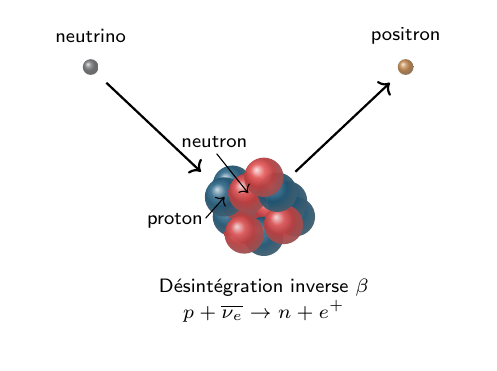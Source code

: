 \begin{tikzpicture}
  \sf
  \definecolor{red}{RGB}{221,42,43}
  \definecolor{green}{RGB}{132,184,24}
  \definecolor{blue}{RGB}{0,72,112}
  \definecolor{orange}{RGB}{192,128,64}
  \definecolor{gray}{RGB}{107,108,110}
  \colorlet{black}{gray}

  \newcommand{\proton}[1]{%
    \shade[ball color=blue, opacity=0.95] (#1) circle (.25);%%\draw (#1) node{$+$};
  }

  %\neutron{xposition,yposition}
  \newcommand{\neutron}[1]{%
    \shade[ball color=red, opacity=0.95] (#1) circle (.25);
  }

  %\electron{xwidth,ywidth,rotation angle}
  \newcommand{\electron}[3]{%
    %%    \draw[rotate = #3](0,0) ellipse (#1 and #2)[color=blue];
    \shade[ball color=green] (#1,#2)[rotate=#3] circle (.1);
  }
  \newcommand{\positron}[3]{%
    %%    \draw[rotate = #3](0,0) ellipse (#1 and #2)[color=blue];
    \shade[ball color=orange] (#1,#2)[rotate=#3] circle (.1);
  }

  \newcommand{\neutrino}[3]{%
    %%    \draw[rotate = #3](0,0) ellipse (#1 and #2)[color=blue];
    \shade[ball color=gray] (#1,#2)[rotate=#3] circle (.1);
  }

  \newcommand{\nucleus}{%
    \neutron{0.1,0.3}
    \proton{-0.2,0.5}
    \proton{0,0}
    \neutron{0.3,0.2}
    \proton{-0.2,0.1}
    \neutron{-0.1,0.3}
    \proton{0.2,-0.15}
    \neutron{-0.05,-0.12}
    \proton{0.6,0.1}
    \proton{0.5,0.3}
    \proton{-0.3,0.35}
    \neutron{0.0,0.4}
    \neutron{0.45,0.0}
    \proton{0.37,0.41}
    \neutron{0.2,0.6}
  }
  \clip (-2.8,-1.5) rectangle (2.8,2.5);
  \nucleus
  \positron{2}{2}{0}
  \neutrino{-2}{2}{0}
  %% \draw[<->] (-0.4,-0.5) -- (0.8,-0.5);
  \draw[->] (-0.4,0.9) -- (0.0,0.4);
  \draw[->] (-0.54,0.08) -- (-0.3,0.35);
  \draw[thick,->] (0.6,0.67) -- (1.8,1.8);
  \draw[thick,->] (-1.8,1.8) -- (-0.6,0.67);
  %% \draw (0.2,-0.8) node {\fontsize{7.0}{18.0}\selectfont{}10$^\text{-14}$ m\`etres};
  %% \draw (0.2,-1.2) node {\fontsize{7.0}{18.0}\selectfont{}= \unit[0.0]{m}};
  \draw (2,2.4) node {\fontsize{7.0}{18.0}\selectfont{}positron};
  \draw (-2,2.4) node {\fontsize{7.0}{18.0}\selectfont{}neutrino};
  \draw (-0.43,1.05) node {\fontsize{7.0}{18.0}\selectfont{}neutron};
  \draw (-0.93,0.05) node {\fontsize{7.0}{18.0}\selectfont{}proton};
  \draw (0.2,-0.8) node {\fontsize{7.0}{18.0}\selectfont{}D\'esint\'egration inverse $\beta$};
  \draw (0.2,-1.1) node {\fontsize{7.0}{18.0}\selectfont{}$p+\overline{\nu_e}\rightarrow n+e^+$};
\end{tikzpicture}
%% Configure (x)emacs for this file ...
%% Local Variables:
%% mode: latex
%% End:
